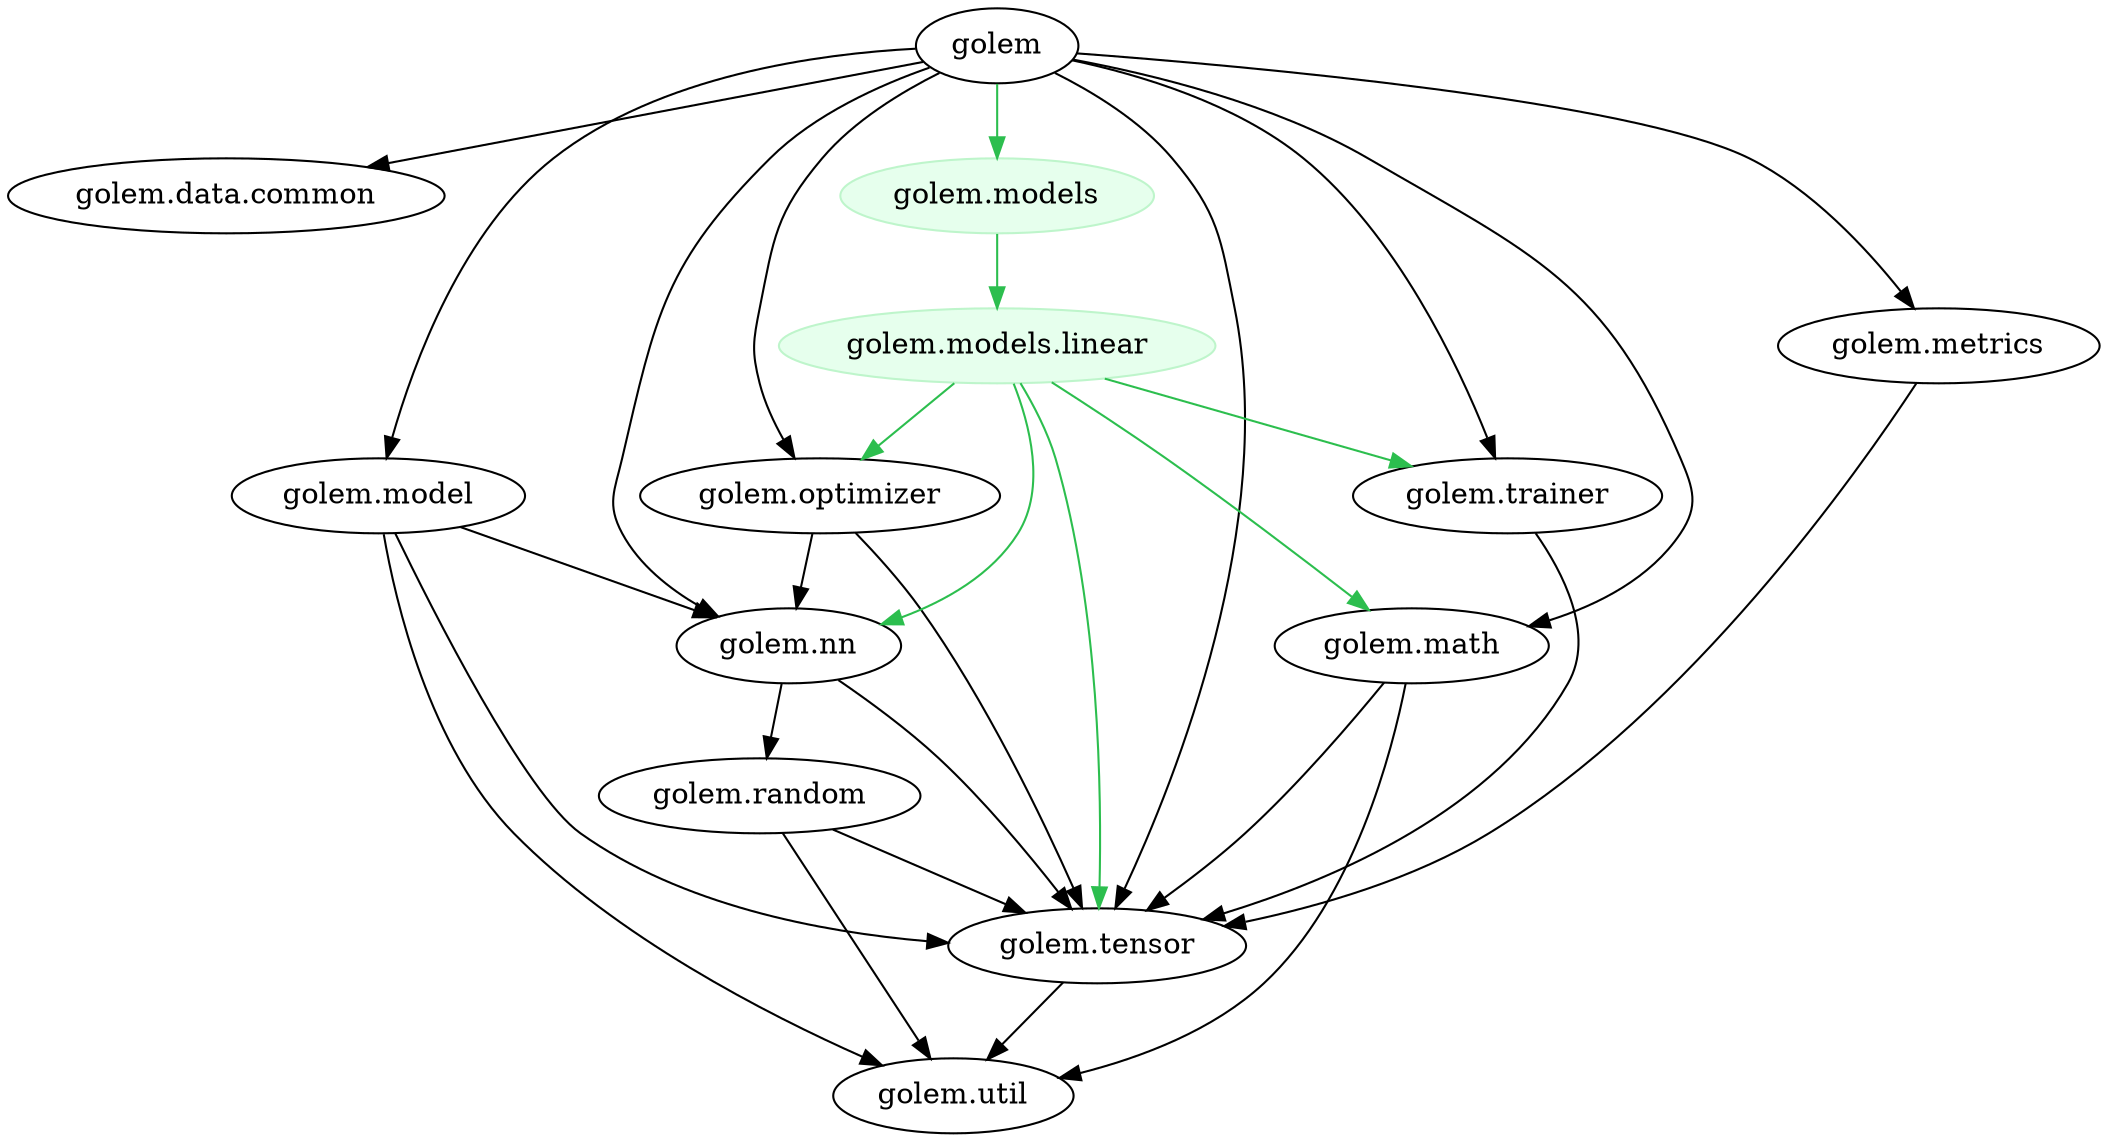 digraph {
    {
        "golem"
        "golem.data.common"
        "golem.math"
        "golem.metrics"
        "golem.model"
        "golem.nn"
        "golem.optimizer"
        "golem.random"
        "golem.tensor"
        "golem.trainer"
        "golem.util"
    }
    {
        node [style=filled color="#bef5cb" fillcolor="#e6ffed"];
        "golem.models"
        "golem.models.linear"
    }
    "golem" -> "golem.data.common";
    "golem" -> "golem.math";
    "golem" -> "golem.metrics";
    "golem" -> "golem.model";
    "golem" -> "golem.nn";
    "golem" -> "golem.optimizer";
    "golem" -> "golem.tensor";
    "golem" -> "golem.trainer";
    "golem.math" -> "golem.tensor";
    "golem.math" -> "golem.util";
    "golem.metrics" -> "golem.tensor";
    "golem.model" -> "golem.nn";
    "golem.model" -> "golem.tensor";
    "golem.model" -> "golem.util";
    "golem.nn" -> "golem.random";
    "golem.nn" -> "golem.tensor";
    "golem.optimizer" -> "golem.nn";
    "golem.optimizer" -> "golem.tensor";
    "golem.random" -> "golem.tensor";
    "golem.random" -> "golem.util";
    "golem.tensor" -> "golem.util";
    "golem.trainer" -> "golem.tensor";
    "golem" -> "golem.models" [color="#2cbe4e"];
    "golem.models" -> "golem.models.linear" [color="#2cbe4e"];
    "golem.models.linear" -> "golem.math" [color="#2cbe4e"];
    "golem.models.linear" -> "golem.nn" [color="#2cbe4e"];
    "golem.models.linear" -> "golem.optimizer" [color="#2cbe4e"];
    "golem.models.linear" -> "golem.tensor" [color="#2cbe4e"];
    "golem.models.linear" -> "golem.trainer" [color="#2cbe4e"];
}

